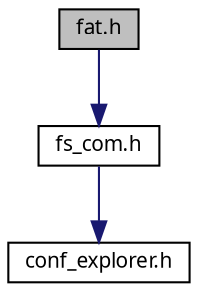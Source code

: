digraph G
{
  edge [fontname="FreeSans.ttf",fontsize=10,labelfontname="FreeSans.ttf",labelfontsize=10];
  node [fontname="FreeSans.ttf",fontsize=10,shape=record];
  Node1 [label="fat.h",height=0.2,width=0.4,color="black", fillcolor="grey75", style="filled" fontcolor="black"];
  Node1 -> Node2 [color="midnightblue",fontsize=10,style="solid",fontname="FreeSans.ttf"];
  Node2 [label="fs_com.h",height=0.2,width=0.4,color="black", fillcolor="white", style="filled",URL="$a00051.html",tooltip="FAT services."];
  Node2 -> Node3 [color="midnightblue",fontsize=10,style="solid",fontname="FreeSans.ttf"];
  Node3 [label="conf_explorer.h",height=0.2,width=0.4,color="black", fillcolor="white", style="filled",URL="$a00034.html",tooltip="FAT 12/16/32 Services."];
}
